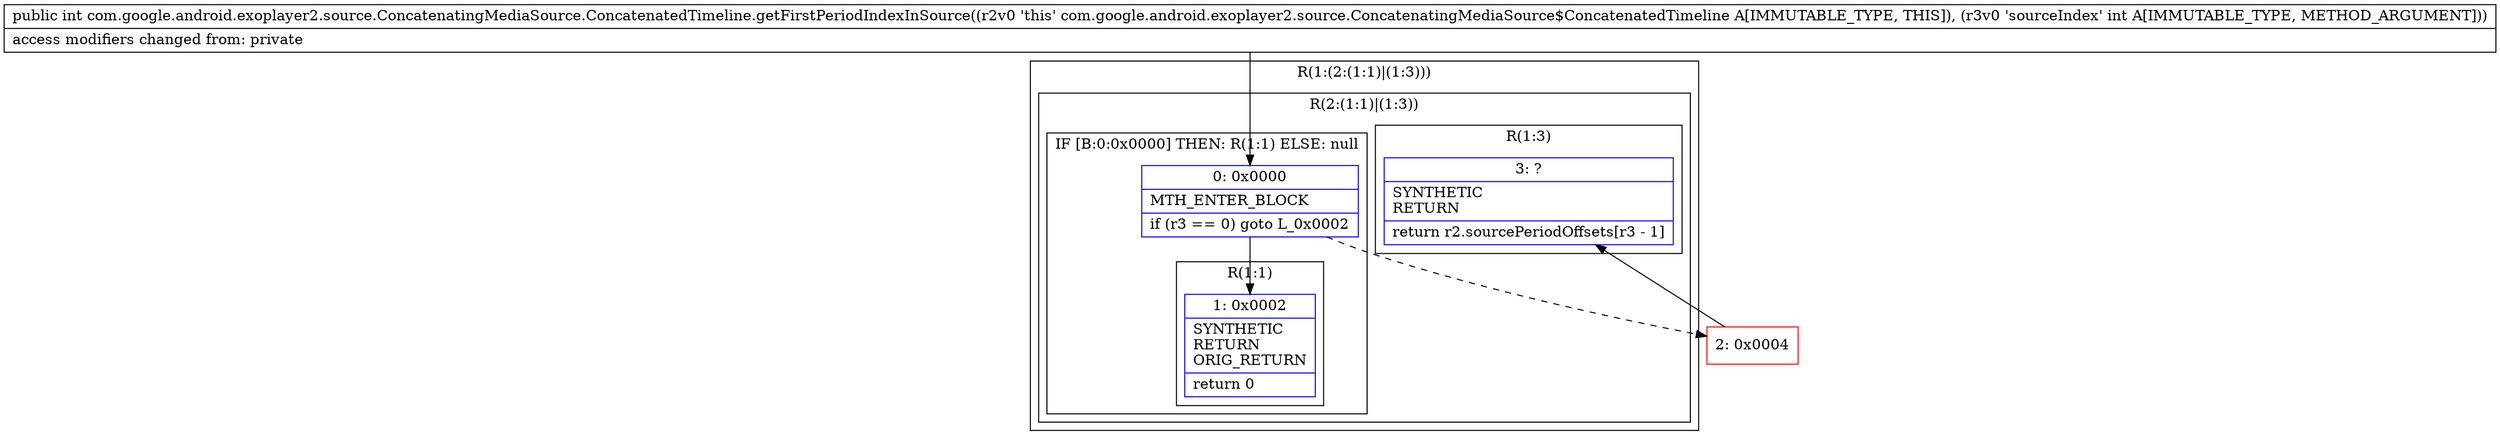 digraph "CFG forcom.google.android.exoplayer2.source.ConcatenatingMediaSource.ConcatenatedTimeline.getFirstPeriodIndexInSource(I)I" {
subgraph cluster_Region_755393750 {
label = "R(1:(2:(1:1)|(1:3)))";
node [shape=record,color=blue];
subgraph cluster_Region_1306896030 {
label = "R(2:(1:1)|(1:3))";
node [shape=record,color=blue];
subgraph cluster_IfRegion_1598416388 {
label = "IF [B:0:0x0000] THEN: R(1:1) ELSE: null";
node [shape=record,color=blue];
Node_0 [shape=record,label="{0\:\ 0x0000|MTH_ENTER_BLOCK\l|if (r3 == 0) goto L_0x0002\l}"];
subgraph cluster_Region_165066453 {
label = "R(1:1)";
node [shape=record,color=blue];
Node_1 [shape=record,label="{1\:\ 0x0002|SYNTHETIC\lRETURN\lORIG_RETURN\l|return 0\l}"];
}
}
subgraph cluster_Region_392709101 {
label = "R(1:3)";
node [shape=record,color=blue];
Node_3 [shape=record,label="{3\:\ ?|SYNTHETIC\lRETURN\l|return r2.sourcePeriodOffsets[r3 \- 1]\l}"];
}
}
}
Node_2 [shape=record,color=red,label="{2\:\ 0x0004}"];
MethodNode[shape=record,label="{public int com.google.android.exoplayer2.source.ConcatenatingMediaSource.ConcatenatedTimeline.getFirstPeriodIndexInSource((r2v0 'this' com.google.android.exoplayer2.source.ConcatenatingMediaSource$ConcatenatedTimeline A[IMMUTABLE_TYPE, THIS]), (r3v0 'sourceIndex' int A[IMMUTABLE_TYPE, METHOD_ARGUMENT]))  | access modifiers changed from: private\l}"];
MethodNode -> Node_0;
Node_0 -> Node_1;
Node_0 -> Node_2[style=dashed];
Node_2 -> Node_3;
}

